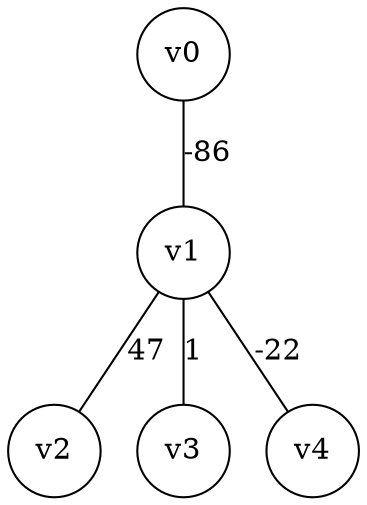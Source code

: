 graph
{
	node [shape=circle, label="v0"] 0;
	node [shape=circle, label="v1"] 1;
	node [shape=circle, label="v2"] 2;
	node [shape=circle, label="v3"] 3;
	node [shape=circle, label="v4"] 4;
	0 -- 1 [label="-86"]
	1 -- 2 [label="47"]
	1 -- 3 [label="1"]
	1 -- 4 [label="-22"]
}
